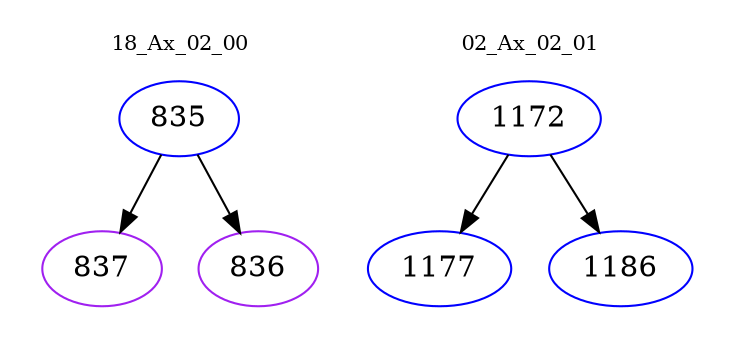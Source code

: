 digraph{
subgraph cluster_0 {
color = white
label = "18_Ax_02_00";
fontsize=10;
T0_835 [label="835", color="blue"]
T0_835 -> T0_837 [color="black"]
T0_837 [label="837", color="purple"]
T0_835 -> T0_836 [color="black"]
T0_836 [label="836", color="purple"]
}
subgraph cluster_1 {
color = white
label = "02_Ax_02_01";
fontsize=10;
T1_1172 [label="1172", color="blue"]
T1_1172 -> T1_1177 [color="black"]
T1_1177 [label="1177", color="blue"]
T1_1172 -> T1_1186 [color="black"]
T1_1186 [label="1186", color="blue"]
}
}
